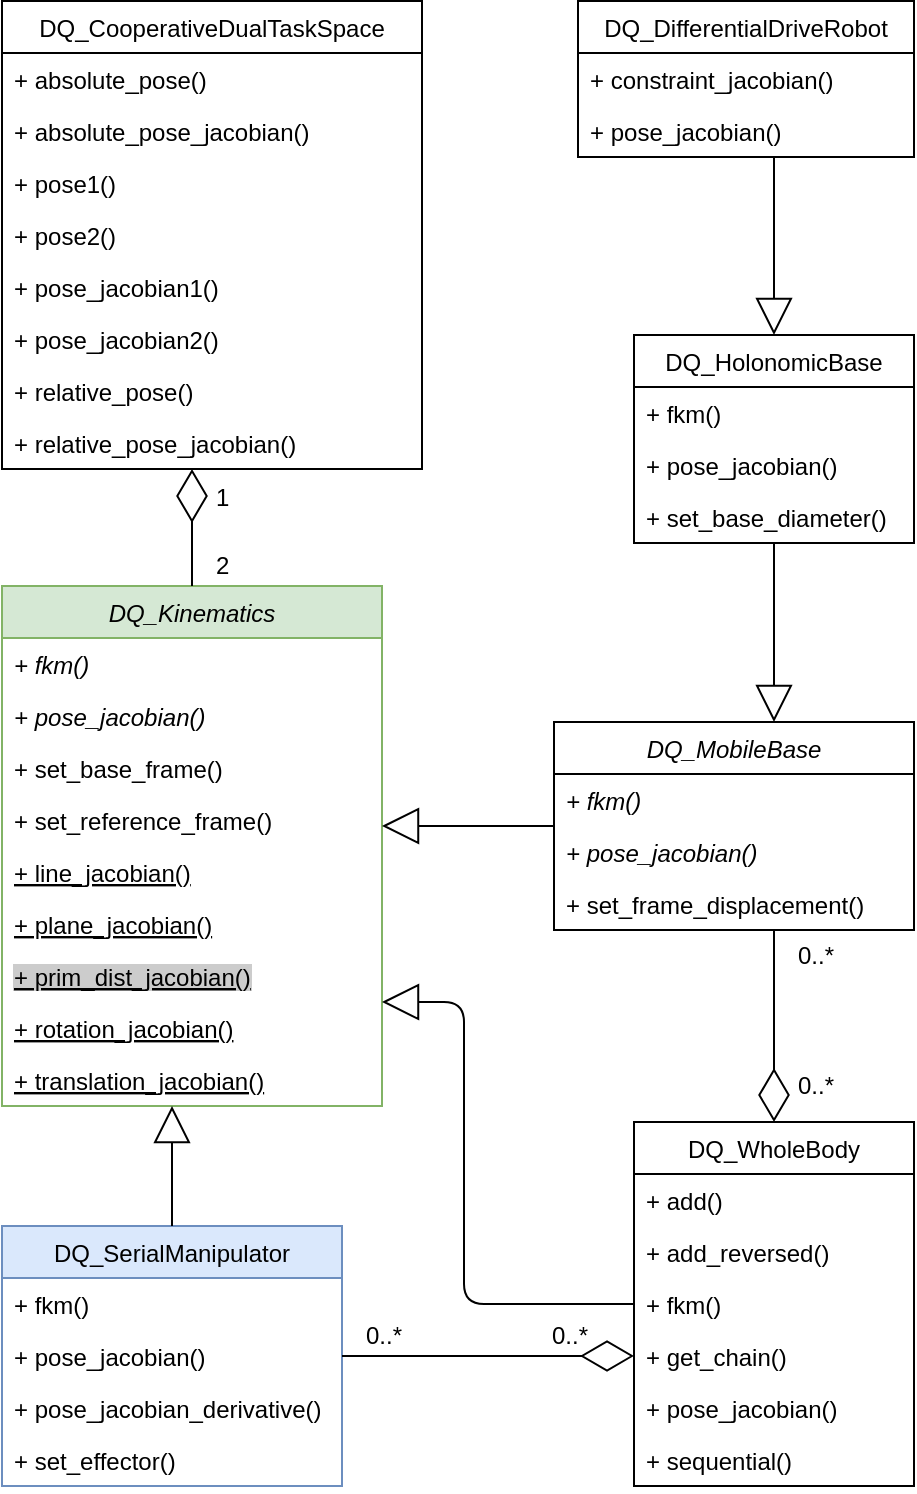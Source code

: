 <mxfile version="15.2.7" type="github">
  <diagram id="nFkIb_0lraF-PDWOpgHU" name="Page-1">
    <mxGraphModel dx="794" dy="661" grid="1" gridSize="10" guides="1" tooltips="1" connect="1" arrows="1" fold="1" page="1" pageScale="1" pageWidth="480" pageHeight="760" math="1" shadow="0">
      <root>
        <mxCell id="0" />
        <mxCell id="1" parent="0" />
        <mxCell id="qD7VDa8J_AhCRNE9viBT-6" value="DQ_Kinematics" style="swimlane;fontStyle=2;childLayout=stackLayout;horizontal=1;startSize=26;horizontalStack=0;resizeParent=1;resizeParentMax=0;resizeLast=0;collapsible=1;marginBottom=0;fillColor=#d5e8d4;strokeColor=#82b366;swimlaneFillColor=none;" parent="1" vertex="1">
          <mxGeometry x="9" y="302" width="190" height="260" as="geometry">
            <mxRectangle x="350" y="34" width="120" height="26" as="alternateBounds" />
          </mxGeometry>
        </mxCell>
        <mxCell id="qD7VDa8J_AhCRNE9viBT-7" value="+ fkm()" style="text;strokeColor=none;fillColor=none;align=left;verticalAlign=top;spacingLeft=4;spacingRight=4;overflow=hidden;rotatable=0;points=[[0,0.5],[1,0.5]];portConstraint=eastwest;fontStyle=2" parent="qD7VDa8J_AhCRNE9viBT-6" vertex="1">
          <mxGeometry y="26" width="190" height="26" as="geometry" />
        </mxCell>
        <mxCell id="qD7VDa8J_AhCRNE9viBT-8" value="+ pose_jacobian()" style="text;strokeColor=none;fillColor=none;align=left;verticalAlign=top;spacingLeft=4;spacingRight=4;overflow=hidden;rotatable=0;points=[[0,0.5],[1,0.5]];portConstraint=eastwest;fontStyle=2" parent="qD7VDa8J_AhCRNE9viBT-6" vertex="1">
          <mxGeometry y="52" width="190" height="26" as="geometry" />
        </mxCell>
        <mxCell id="qD7VDa8J_AhCRNE9viBT-9" value="+ set_base_frame()" style="text;strokeColor=none;fillColor=none;align=left;verticalAlign=top;spacingLeft=4;spacingRight=4;overflow=hidden;rotatable=0;points=[[0,0.5],[1,0.5]];portConstraint=eastwest;" parent="qD7VDa8J_AhCRNE9viBT-6" vertex="1">
          <mxGeometry y="78" width="190" height="26" as="geometry" />
        </mxCell>
        <mxCell id="qD7VDa8J_AhCRNE9viBT-10" value="+ set_reference_frame()" style="text;strokeColor=none;fillColor=none;align=left;verticalAlign=top;spacingLeft=4;spacingRight=4;overflow=hidden;rotatable=0;points=[[0,0.5],[1,0.5]];portConstraint=eastwest;" parent="qD7VDa8J_AhCRNE9viBT-6" vertex="1">
          <mxGeometry y="104" width="190" height="26" as="geometry" />
        </mxCell>
        <mxCell id="qD7VDa8J_AhCRNE9viBT-13" value="+ line_jacobian()&#xa;" style="text;strokeColor=none;fillColor=none;align=left;verticalAlign=top;spacingLeft=4;spacingRight=4;overflow=hidden;rotatable=0;points=[[0,0.5],[1,0.5]];portConstraint=eastwest;fontStyle=4" parent="qD7VDa8J_AhCRNE9viBT-6" vertex="1">
          <mxGeometry y="130" width="190" height="26" as="geometry" />
        </mxCell>
        <mxCell id="qD7VDa8J_AhCRNE9viBT-14" value="+ plane_jacobian()" style="text;strokeColor=none;fillColor=none;align=left;verticalAlign=top;spacingLeft=4;spacingRight=4;overflow=hidden;rotatable=0;points=[[0,0.5],[1,0.5]];portConstraint=eastwest;fontStyle=4" parent="qD7VDa8J_AhCRNE9viBT-6" vertex="1">
          <mxGeometry y="156" width="190" height="26" as="geometry" />
        </mxCell>
        <mxCell id="qD7VDa8J_AhCRNE9viBT-15" value="+ prim_dist_jacobian()" style="text;strokeColor=none;fillColor=none;align=left;verticalAlign=top;spacingLeft=4;spacingRight=4;overflow=hidden;rotatable=0;points=[[0,0.5],[1,0.5]];portConstraint=eastwest;fontStyle=4;labelBackgroundColor=#CCCCCC;" parent="qD7VDa8J_AhCRNE9viBT-6" vertex="1">
          <mxGeometry y="182" width="190" height="26" as="geometry" />
        </mxCell>
        <mxCell id="qD7VDa8J_AhCRNE9viBT-11" value="+ rotation_jacobian()" style="text;strokeColor=none;fillColor=none;align=left;verticalAlign=top;spacingLeft=4;spacingRight=4;overflow=hidden;rotatable=0;points=[[0,0.5],[1,0.5]];portConstraint=eastwest;fontStyle=4" parent="qD7VDa8J_AhCRNE9viBT-6" vertex="1">
          <mxGeometry y="208" width="190" height="26" as="geometry" />
        </mxCell>
        <mxCell id="qD7VDa8J_AhCRNE9viBT-12" value="+ translation_jacobian()" style="text;strokeColor=none;fillColor=none;align=left;verticalAlign=top;spacingLeft=4;spacingRight=4;overflow=hidden;rotatable=0;points=[[0,0.5],[1,0.5]];portConstraint=eastwest;fontStyle=4" parent="qD7VDa8J_AhCRNE9viBT-6" vertex="1">
          <mxGeometry y="234" width="190" height="26" as="geometry" />
        </mxCell>
        <mxCell id="qD7VDa8J_AhCRNE9viBT-16" value="DQ_SerialManipulator" style="swimlane;fontStyle=0;childLayout=stackLayout;horizontal=1;startSize=26;fillColor=#dae8fc;horizontalStack=0;resizeParent=1;resizeParentMax=0;resizeLast=0;collapsible=1;marginBottom=0;labelBackgroundColor=none;strokeColor=#6c8ebf;" parent="1" vertex="1">
          <mxGeometry x="9" y="622" width="170" height="130" as="geometry" />
        </mxCell>
        <mxCell id="qD7VDa8J_AhCRNE9viBT-17" value="+ fkm()" style="text;strokeColor=none;fillColor=none;align=left;verticalAlign=top;spacingLeft=4;spacingRight=4;overflow=hidden;rotatable=0;points=[[0,0.5],[1,0.5]];portConstraint=eastwest;" parent="qD7VDa8J_AhCRNE9viBT-16" vertex="1">
          <mxGeometry y="26" width="170" height="26" as="geometry" />
        </mxCell>
        <mxCell id="qD7VDa8J_AhCRNE9viBT-18" value="+ pose_jacobian()" style="text;strokeColor=none;fillColor=none;align=left;verticalAlign=top;spacingLeft=4;spacingRight=4;overflow=hidden;rotatable=0;points=[[0,0.5],[1,0.5]];portConstraint=eastwest;" parent="qD7VDa8J_AhCRNE9viBT-16" vertex="1">
          <mxGeometry y="52" width="170" height="26" as="geometry" />
        </mxCell>
        <mxCell id="qD7VDa8J_AhCRNE9viBT-19" value="+ pose_jacobian_derivative()" style="text;strokeColor=none;fillColor=none;align=left;verticalAlign=top;spacingLeft=4;spacingRight=4;overflow=hidden;rotatable=0;points=[[0,0.5],[1,0.5]];portConstraint=eastwest;" parent="qD7VDa8J_AhCRNE9viBT-16" vertex="1">
          <mxGeometry y="78" width="170" height="26" as="geometry" />
        </mxCell>
        <mxCell id="qD7VDa8J_AhCRNE9viBT-22" value="+ set_effector()" style="text;strokeColor=none;fillColor=none;align=left;verticalAlign=top;spacingLeft=4;spacingRight=4;overflow=hidden;rotatable=0;points=[[0,0.5],[1,0.5]];portConstraint=eastwest;labelBackgroundColor=none;" parent="qD7VDa8J_AhCRNE9viBT-16" vertex="1">
          <mxGeometry y="104" width="170" height="26" as="geometry" />
        </mxCell>
        <mxCell id="qD7VDa8J_AhCRNE9viBT-24" value="DQ_MobileBase" style="swimlane;fontStyle=2;childLayout=stackLayout;horizontal=1;startSize=26;fillColor=none;horizontalStack=0;resizeParent=1;resizeParentMax=0;resizeLast=0;collapsible=1;marginBottom=0;labelBackgroundColor=none;" parent="1" vertex="1">
          <mxGeometry x="285" y="370" width="180" height="104" as="geometry" />
        </mxCell>
        <mxCell id="qD7VDa8J_AhCRNE9viBT-44" value="+ fkm()" style="text;strokeColor=none;fillColor=none;align=left;verticalAlign=top;spacingLeft=4;spacingRight=4;overflow=hidden;rotatable=0;points=[[0,0.5],[1,0.5]];portConstraint=eastwest;fontStyle=2" parent="qD7VDa8J_AhCRNE9viBT-24" vertex="1">
          <mxGeometry y="26" width="180" height="26" as="geometry" />
        </mxCell>
        <mxCell id="qD7VDa8J_AhCRNE9viBT-45" value="+ pose_jacobian()" style="text;strokeColor=none;fillColor=none;align=left;verticalAlign=top;spacingLeft=4;spacingRight=4;overflow=hidden;rotatable=0;points=[[0,0.5],[1,0.5]];portConstraint=eastwest;fontStyle=2" parent="qD7VDa8J_AhCRNE9viBT-24" vertex="1">
          <mxGeometry y="52" width="180" height="26" as="geometry" />
        </mxCell>
        <mxCell id="qD7VDa8J_AhCRNE9viBT-25" value="+ set_frame_displacement()" style="text;strokeColor=none;fillColor=none;align=left;verticalAlign=top;spacingLeft=4;spacingRight=4;overflow=hidden;rotatable=0;points=[[0,0.5],[1,0.5]];portConstraint=eastwest;" parent="qD7VDa8J_AhCRNE9viBT-24" vertex="1">
          <mxGeometry y="78" width="180" height="26" as="geometry" />
        </mxCell>
        <mxCell id="qD7VDa8J_AhCRNE9viBT-29" value="DQ_HolonomicBase" style="swimlane;fontStyle=0;childLayout=stackLayout;horizontal=1;startSize=26;fillColor=none;horizontalStack=0;resizeParent=1;resizeParentMax=0;resizeLast=0;collapsible=1;marginBottom=0;labelBackgroundColor=none;" parent="1" vertex="1">
          <mxGeometry x="325" y="176.5" width="140" height="104" as="geometry" />
        </mxCell>
        <mxCell id="qD7VDa8J_AhCRNE9viBT-30" value="+ fkm()" style="text;strokeColor=none;fillColor=none;align=left;verticalAlign=top;spacingLeft=4;spacingRight=4;overflow=hidden;rotatable=0;points=[[0,0.5],[1,0.5]];portConstraint=eastwest;" parent="qD7VDa8J_AhCRNE9viBT-29" vertex="1">
          <mxGeometry y="26" width="140" height="26" as="geometry" />
        </mxCell>
        <mxCell id="qD7VDa8J_AhCRNE9viBT-31" value="+ pose_jacobian()" style="text;strokeColor=none;fillColor=none;align=left;verticalAlign=top;spacingLeft=4;spacingRight=4;overflow=hidden;rotatable=0;points=[[0,0.5],[1,0.5]];portConstraint=eastwest;" parent="qD7VDa8J_AhCRNE9viBT-29" vertex="1">
          <mxGeometry y="52" width="140" height="26" as="geometry" />
        </mxCell>
        <mxCell id="qD7VDa8J_AhCRNE9viBT-32" value="+ set_base_diameter()" style="text;strokeColor=none;fillColor=none;align=left;verticalAlign=top;spacingLeft=4;spacingRight=4;overflow=hidden;rotatable=0;points=[[0,0.5],[1,0.5]];portConstraint=eastwest;" parent="qD7VDa8J_AhCRNE9viBT-29" vertex="1">
          <mxGeometry y="78" width="140" height="26" as="geometry" />
        </mxCell>
        <mxCell id="qD7VDa8J_AhCRNE9viBT-35" value="DQ_DifferentialDriveRobot" style="swimlane;fontStyle=0;childLayout=stackLayout;horizontal=1;startSize=26;fillColor=none;horizontalStack=0;resizeParent=1;resizeParentMax=0;resizeLast=0;collapsible=1;marginBottom=0;labelBackgroundColor=none;" parent="1" vertex="1">
          <mxGeometry x="297" y="9.5" width="168" height="78" as="geometry" />
        </mxCell>
        <mxCell id="qD7VDa8J_AhCRNE9viBT-51" value="+ constraint_jacobian()" style="text;strokeColor=none;fillColor=none;align=left;verticalAlign=top;spacingLeft=4;spacingRight=4;overflow=hidden;rotatable=0;points=[[0,0.5],[1,0.5]];portConstraint=eastwest;" parent="qD7VDa8J_AhCRNE9viBT-35" vertex="1">
          <mxGeometry y="26" width="168" height="26" as="geometry" />
        </mxCell>
        <mxCell id="qD7VDa8J_AhCRNE9viBT-52" value="+ pose_jacobian()" style="text;strokeColor=none;fillColor=none;align=left;verticalAlign=top;spacingLeft=4;spacingRight=4;overflow=hidden;rotatable=0;points=[[0,0.5],[1,0.5]];portConstraint=eastwest;" parent="qD7VDa8J_AhCRNE9viBT-35" vertex="1">
          <mxGeometry y="52" width="168" height="26" as="geometry" />
        </mxCell>
        <mxCell id="qD7VDa8J_AhCRNE9viBT-69" value="" style="endArrow=block;endSize=16;endFill=0;html=1;strokeWidth=1;exitX=0.5;exitY=0;exitDx=0;exitDy=0;edgeStyle=elbowEdgeStyle;" parent="1" source="qD7VDa8J_AhCRNE9viBT-16" target="qD7VDa8J_AhCRNE9viBT-6" edge="1">
          <mxGeometry width="160" relative="1" as="geometry">
            <mxPoint x="-221" y="691.5" as="sourcePoint" />
            <mxPoint x="114" y="366" as="targetPoint" />
          </mxGeometry>
        </mxCell>
        <mxCell id="qD7VDa8J_AhCRNE9viBT-70" value="" style="endArrow=block;endSize=16;endFill=0;html=1;strokeWidth=1;edgeStyle=elbowEdgeStyle;" parent="1" source="qD7VDa8J_AhCRNE9viBT-29" target="qD7VDa8J_AhCRNE9viBT-24" edge="1">
          <mxGeometry width="160" relative="1" as="geometry">
            <mxPoint x="-171" y="968.5" as="sourcePoint" />
            <mxPoint x="381" y="548.5" as="targetPoint" />
          </mxGeometry>
        </mxCell>
        <mxCell id="qD7VDa8J_AhCRNE9viBT-71" value="" style="endArrow=block;endSize=16;endFill=0;html=1;strokeWidth=1;edgeStyle=elbowEdgeStyle;" parent="1" source="qD7VDa8J_AhCRNE9viBT-35" target="qD7VDa8J_AhCRNE9viBT-29" edge="1">
          <mxGeometry width="160" relative="1" as="geometry">
            <mxPoint x="-171" y="968.5" as="sourcePoint" />
            <mxPoint x="-11" y="968.5" as="targetPoint" />
          </mxGeometry>
        </mxCell>
        <mxCell id="qD7VDa8J_AhCRNE9viBT-72" value="" style="endArrow=block;endSize=16;endFill=0;html=1;strokeWidth=1;edgeStyle=elbowEdgeStyle;elbow=vertical;" parent="1" source="qD7VDa8J_AhCRNE9viBT-24" target="qD7VDa8J_AhCRNE9viBT-6" edge="1">
          <mxGeometry width="160" relative="1" as="geometry">
            <mxPoint x="-171" y="936" as="sourcePoint" />
            <mxPoint x="-11" y="936" as="targetPoint" />
          </mxGeometry>
        </mxCell>
        <mxCell id="qD7VDa8J_AhCRNE9viBT-88" value="" style="endArrow=diamondThin;endFill=0;endSize=24;html=1;strokeWidth=1;snapToPoint=0;edgeStyle=elbowEdgeStyle;" parent="1" source="qD7VDa8J_AhCRNE9viBT-6" target="qD7VDa8J_AhCRNE9viBT-54" edge="1">
          <mxGeometry x="0.662" y="-10" width="160" relative="1" as="geometry">
            <mxPoint x="239" y="256" as="sourcePoint" />
            <mxPoint x="393" y="230" as="targetPoint" />
            <mxPoint as="offset" />
          </mxGeometry>
        </mxCell>
        <mxCell id="qD7VDa8J_AhCRNE9viBT-97" value="1" style="text;html=1;resizable=0;points=[];autosize=1;align=left;verticalAlign=top;spacingTop=-4;" parent="1" vertex="1">
          <mxGeometry x="114" y="247.5" width="20" height="20" as="geometry" />
        </mxCell>
        <mxCell id="qD7VDa8J_AhCRNE9viBT-102" value="DQ_WholeBody" style="swimlane;fontStyle=0;childLayout=stackLayout;horizontal=1;startSize=26;fillColor=none;horizontalStack=0;resizeParent=1;resizeParentMax=0;resizeLast=0;collapsible=1;marginBottom=0;labelBackgroundColor=none;" parent="1" vertex="1">
          <mxGeometry x="325" y="570" width="140" height="182" as="geometry" />
        </mxCell>
        <mxCell id="qD7VDa8J_AhCRNE9viBT-103" value="+ add()" style="text;strokeColor=none;fillColor=none;align=left;verticalAlign=top;spacingLeft=4;spacingRight=4;overflow=hidden;rotatable=0;points=[[0,0.5],[1,0.5]];portConstraint=eastwest;" parent="qD7VDa8J_AhCRNE9viBT-102" vertex="1">
          <mxGeometry y="26" width="140" height="26" as="geometry" />
        </mxCell>
        <mxCell id="qD7VDa8J_AhCRNE9viBT-104" value="+ add_reversed()" style="text;strokeColor=none;fillColor=none;align=left;verticalAlign=top;spacingLeft=4;spacingRight=4;overflow=hidden;rotatable=0;points=[[0,0.5],[1,0.5]];portConstraint=eastwest;" parent="qD7VDa8J_AhCRNE9viBT-102" vertex="1">
          <mxGeometry y="52" width="140" height="26" as="geometry" />
        </mxCell>
        <mxCell id="qD7VDa8J_AhCRNE9viBT-105" value="+ fkm()" style="text;strokeColor=none;fillColor=none;align=left;verticalAlign=top;spacingLeft=4;spacingRight=4;overflow=hidden;rotatable=0;points=[[0,0.5],[1,0.5]];portConstraint=eastwest;" parent="qD7VDa8J_AhCRNE9viBT-102" vertex="1">
          <mxGeometry y="78" width="140" height="26" as="geometry" />
        </mxCell>
        <mxCell id="qD7VDa8J_AhCRNE9viBT-107" value="+ get_chain()" style="text;strokeColor=none;fillColor=none;align=left;verticalAlign=top;spacingLeft=4;spacingRight=4;overflow=hidden;rotatable=0;points=[[0,0.5],[1,0.5]];portConstraint=eastwest;labelBackgroundColor=none;" parent="qD7VDa8J_AhCRNE9viBT-102" vertex="1">
          <mxGeometry y="104" width="140" height="26" as="geometry" />
        </mxCell>
        <mxCell id="qD7VDa8J_AhCRNE9viBT-109" value="+ pose_jacobian()" style="text;strokeColor=none;fillColor=none;align=left;verticalAlign=top;spacingLeft=4;spacingRight=4;overflow=hidden;rotatable=0;points=[[0,0.5],[1,0.5]];portConstraint=eastwest;labelBackgroundColor=none;" parent="qD7VDa8J_AhCRNE9viBT-102" vertex="1">
          <mxGeometry y="130" width="140" height="26" as="geometry" />
        </mxCell>
        <mxCell id="qD7VDa8J_AhCRNE9viBT-110" value="+ sequential()" style="text;strokeColor=none;fillColor=none;align=left;verticalAlign=top;spacingLeft=4;spacingRight=4;overflow=hidden;rotatable=0;points=[[0,0.5],[1,0.5]];portConstraint=eastwest;labelBackgroundColor=none;" parent="qD7VDa8J_AhCRNE9viBT-102" vertex="1">
          <mxGeometry y="156" width="140" height="26" as="geometry" />
        </mxCell>
        <mxCell id="qD7VDa8J_AhCRNE9viBT-54" value="DQ_CooperativeDualTaskSpace" style="swimlane;fontStyle=0;childLayout=stackLayout;horizontal=1;startSize=26;fillColor=none;horizontalStack=0;resizeParent=1;resizeParentMax=0;resizeLast=0;collapsible=1;marginBottom=0;labelBackgroundColor=none;" parent="1" vertex="1">
          <mxGeometry x="9" y="9.5" width="210" height="234" as="geometry">
            <mxRectangle x="35" width="210" height="26" as="alternateBounds" />
          </mxGeometry>
        </mxCell>
        <mxCell id="qD7VDa8J_AhCRNE9viBT-55" value="+ absolute_pose()" style="text;strokeColor=none;fillColor=none;align=left;verticalAlign=top;spacingLeft=4;spacingRight=4;overflow=hidden;rotatable=0;points=[[0,0.5],[1,0.5]];portConstraint=eastwest;" parent="qD7VDa8J_AhCRNE9viBT-54" vertex="1">
          <mxGeometry y="26" width="210" height="26" as="geometry" />
        </mxCell>
        <mxCell id="qD7VDa8J_AhCRNE9viBT-56" value="+ absolute_pose_jacobian()" style="text;strokeColor=none;fillColor=none;align=left;verticalAlign=top;spacingLeft=4;spacingRight=4;overflow=hidden;rotatable=0;points=[[0,0.5],[1,0.5]];portConstraint=eastwest;" parent="qD7VDa8J_AhCRNE9viBT-54" vertex="1">
          <mxGeometry y="52" width="210" height="26" as="geometry" />
        </mxCell>
        <mxCell id="qD7VDa8J_AhCRNE9viBT-62" value="+ pose1()" style="text;strokeColor=none;fillColor=none;align=left;verticalAlign=top;spacingLeft=4;spacingRight=4;overflow=hidden;rotatable=0;points=[[0,0.5],[1,0.5]];portConstraint=eastwest;labelBackgroundColor=none;" parent="qD7VDa8J_AhCRNE9viBT-54" vertex="1">
          <mxGeometry y="78" width="210" height="26" as="geometry" />
        </mxCell>
        <mxCell id="qD7VDa8J_AhCRNE9viBT-63" value="+ pose2()" style="text;strokeColor=none;fillColor=none;align=left;verticalAlign=top;spacingLeft=4;spacingRight=4;overflow=hidden;rotatable=0;points=[[0,0.5],[1,0.5]];portConstraint=eastwest;labelBackgroundColor=none;" parent="qD7VDa8J_AhCRNE9viBT-54" vertex="1">
          <mxGeometry y="104" width="210" height="26" as="geometry" />
        </mxCell>
        <mxCell id="qD7VDa8J_AhCRNE9viBT-57" value="+ pose_jacobian1()" style="text;strokeColor=none;fillColor=none;align=left;verticalAlign=top;spacingLeft=4;spacingRight=4;overflow=hidden;rotatable=0;points=[[0,0.5],[1,0.5]];portConstraint=eastwest;" parent="qD7VDa8J_AhCRNE9viBT-54" vertex="1">
          <mxGeometry y="130" width="210" height="26" as="geometry" />
        </mxCell>
        <mxCell id="qD7VDa8J_AhCRNE9viBT-64" value="+ pose_jacobian2()" style="text;strokeColor=none;fillColor=none;align=left;verticalAlign=top;spacingLeft=4;spacingRight=4;overflow=hidden;rotatable=0;points=[[0,0.5],[1,0.5]];portConstraint=eastwest;labelBackgroundColor=none;" parent="qD7VDa8J_AhCRNE9viBT-54" vertex="1">
          <mxGeometry y="156" width="210" height="26" as="geometry" />
        </mxCell>
        <mxCell id="qD7VDa8J_AhCRNE9viBT-66" value="+ relative_pose()" style="text;strokeColor=none;fillColor=none;align=left;verticalAlign=top;spacingLeft=4;spacingRight=4;overflow=hidden;rotatable=0;points=[[0,0.5],[1,0.5]];portConstraint=eastwest;labelBackgroundColor=none;" parent="qD7VDa8J_AhCRNE9viBT-54" vertex="1">
          <mxGeometry y="182" width="210" height="26" as="geometry" />
        </mxCell>
        <mxCell id="qD7VDa8J_AhCRNE9viBT-65" value="+ relative_pose_jacobian()" style="text;strokeColor=none;fillColor=none;align=left;verticalAlign=top;spacingLeft=4;spacingRight=4;overflow=hidden;rotatable=0;points=[[0,0.5],[1,0.5]];portConstraint=eastwest;labelBackgroundColor=none;" parent="qD7VDa8J_AhCRNE9viBT-54" vertex="1">
          <mxGeometry y="208" width="210" height="26" as="geometry" />
        </mxCell>
        <mxCell id="qD7VDa8J_AhCRNE9viBT-98" value="2" style="text;html=1;resizable=0;points=[];autosize=1;align=left;verticalAlign=top;spacingTop=-4;" parent="1" vertex="1">
          <mxGeometry x="114" y="282" width="20" height="20" as="geometry" />
        </mxCell>
        <mxCell id="qD7VDa8J_AhCRNE9viBT-111" value="" style="endArrow=block;endSize=16;endFill=0;html=1;strokeWidth=1;edgeStyle=elbowEdgeStyle;" parent="1" source="qD7VDa8J_AhCRNE9viBT-102" target="qD7VDa8J_AhCRNE9viBT-6" edge="1">
          <mxGeometry width="160" relative="1" as="geometry">
            <mxPoint x="99" y="286" as="sourcePoint" />
            <mxPoint x="-121" y="826" as="targetPoint" />
            <Array as="points">
              <mxPoint x="240" y="510" />
            </Array>
          </mxGeometry>
        </mxCell>
        <mxCell id="qD7VDa8J_AhCRNE9viBT-112" value="" style="endArrow=diamondThin;endFill=0;endSize=24;html=1;strokeWidth=1;edgeStyle=elbowEdgeStyle;" parent="1" source="qD7VDa8J_AhCRNE9viBT-24" target="qD7VDa8J_AhCRNE9viBT-102" edge="1">
          <mxGeometry width="160" relative="1" as="geometry">
            <mxPoint x="9" y="776" as="sourcePoint" />
            <mxPoint x="589" y="566" as="targetPoint" />
          </mxGeometry>
        </mxCell>
        <mxCell id="qD7VDa8J_AhCRNE9viBT-113" value="0..*" style="text;html=1;resizable=0;points=[];autosize=1;align=left;verticalAlign=top;spacingTop=-4;" parent="1" vertex="1">
          <mxGeometry x="405" y="542" width="30" height="20" as="geometry" />
        </mxCell>
        <mxCell id="qD7VDa8J_AhCRNE9viBT-114" value="0..*" style="text;html=1;resizable=0;points=[];autosize=1;align=left;verticalAlign=top;spacingTop=-4;" parent="1" vertex="1">
          <mxGeometry x="405" y="477" width="30" height="20" as="geometry" />
        </mxCell>
        <mxCell id="qD7VDa8J_AhCRNE9viBT-115" value="" style="endArrow=diamondThin;endFill=0;endSize=24;html=1;strokeWidth=1;edgeStyle=elbowEdgeStyle;elbow=vertical;" parent="1" source="qD7VDa8J_AhCRNE9viBT-16" target="qD7VDa8J_AhCRNE9viBT-102" edge="1">
          <mxGeometry width="160" relative="1" as="geometry">
            <mxPoint x="9" y="776" as="sourcePoint" />
            <mxPoint x="379" y="716" as="targetPoint" />
          </mxGeometry>
        </mxCell>
        <mxCell id="qD7VDa8J_AhCRNE9viBT-116" value="0..*&lt;br&gt;" style="text;html=1;resizable=0;points=[];autosize=1;align=left;verticalAlign=top;spacingTop=-4;" parent="1" vertex="1">
          <mxGeometry x="282" y="667" width="30" height="20" as="geometry" />
        </mxCell>
        <mxCell id="qD7VDa8J_AhCRNE9viBT-117" value="0..*" style="text;html=1;resizable=0;points=[];autosize=1;align=left;verticalAlign=top;spacingTop=-4;" parent="1" vertex="1">
          <mxGeometry x="189" y="667" width="30" height="20" as="geometry" />
        </mxCell>
      </root>
    </mxGraphModel>
  </diagram>
</mxfile>
